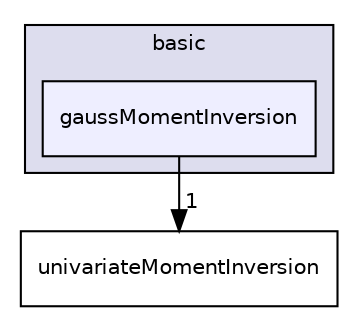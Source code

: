 digraph "gaussMomentInversion" {
  bgcolor=transparent;
  compound=true
  node [ fontsize="10", fontname="Helvetica"];
  edge [ labelfontsize="10", labelfontname="Helvetica"];
  subgraph clusterdir_b57c68eea9442de1941a28876bed1be5 {
    graph [ bgcolor="#ddddee", pencolor="black", label="basic" fontname="Helvetica", fontsize="10", URL="dir_b57c68eea9442de1941a28876bed1be5.html"]
  dir_69cda17393d99638a055981e70fb59f8 [shape=box, label="gaussMomentInversion", style="filled", fillcolor="#eeeeff", pencolor="black", URL="dir_69cda17393d99638a055981e70fb59f8.html"];
  }
  dir_5d93fb87d5a4d8520d1d58aab7b74357 [shape=box label="univariateMomentInversion" URL="dir_5d93fb87d5a4d8520d1d58aab7b74357.html"];
  dir_69cda17393d99638a055981e70fb59f8->dir_5d93fb87d5a4d8520d1d58aab7b74357 [headlabel="1", labeldistance=1.5 headhref="dir_000115_000180.html"];
}
